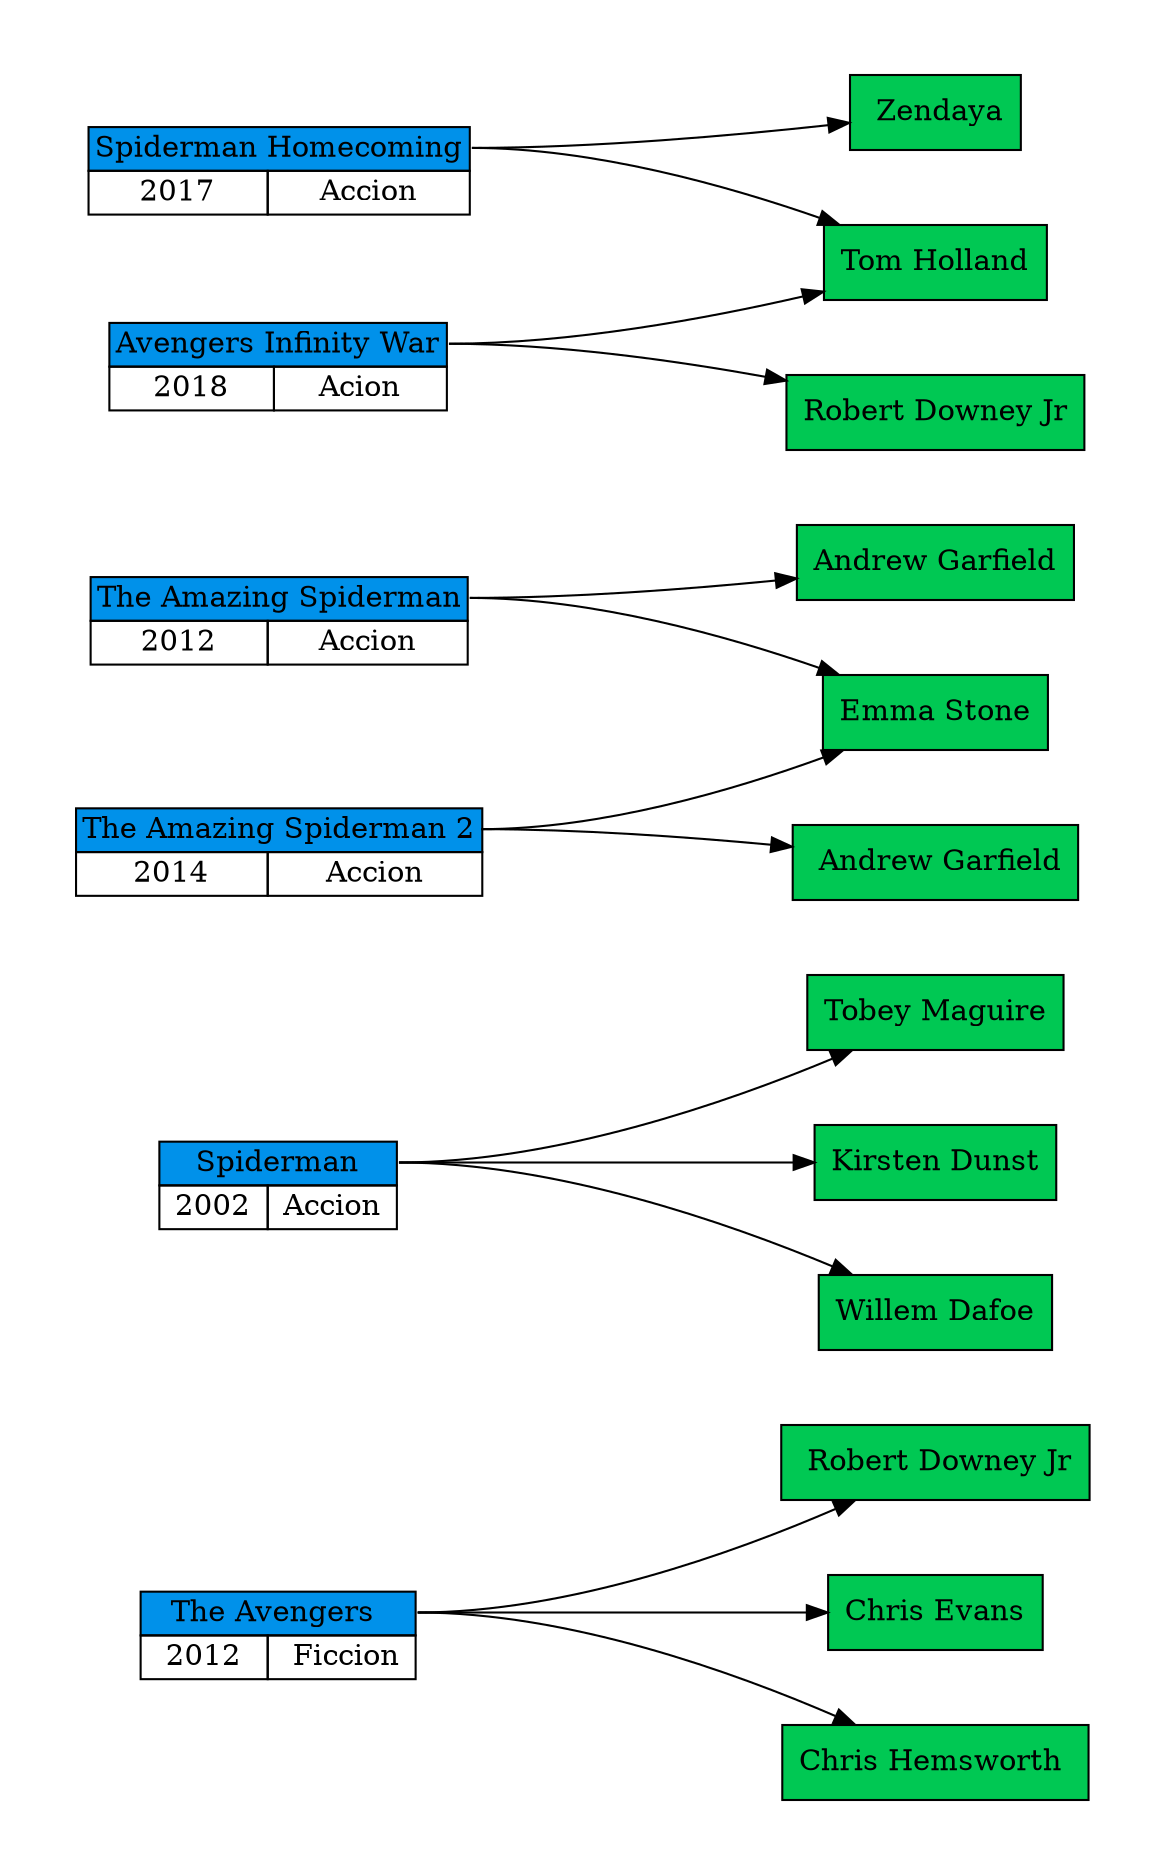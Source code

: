 
    digraph main {
        graph [pad="0.5", nodesep="0.5", ranksep="2"];
        node [shape=plain]
        rankdir=LR;

    
nodo1 [label=<
        <table border="0" cellborder="1" cellspacing="0">
        <tr><td bgcolor="#0091ea" port="p1" colspan="2">The Avengers </td></tr>
        <tr><td>  2012  </td><td>  Ficcion </td></tr>
        </table>>];


nodo2 [label=<
        <table border="0" cellborder="1" cellspacing="0">
        <tr><td bgcolor="#0091ea" port="p1" colspan="2">Spiderman</td></tr>
        <tr><td> 2002 </td><td> Accion </td></tr>
        </table>>];


nodo3 [label=<
        <table border="0" cellborder="1" cellspacing="0">
        <tr><td bgcolor="#0091ea" port="p1" colspan="2">The Amazing Spiderman</td></tr>
        <tr><td> 2012 </td><td> Accion </td></tr>
        </table>>];


nodo4 [label=<
        <table border="0" cellborder="1" cellspacing="0">
        <tr><td bgcolor="#0091ea" port="p1" colspan="2">The Amazing Spiderman 2</td></tr>
        <tr><td> 2014 </td><td> Accion </td></tr>
        </table>>];


nodo5 [label=<
        <table border="0" cellborder="1" cellspacing="0">
        <tr><td bgcolor="#0091ea" port="p1" colspan="2">Spiderman Homecoming</td></tr>
        <tr><td> 2017 </td><td> Accion </td></tr>
        </table>>];


nodo6 [label=<
        <table border="0" cellborder="1" cellspacing="0">
        <tr><td bgcolor="#0091ea" port="p1" colspan="2">Avengers Infinity War</td></tr>
        <tr><td> 2018 </td><td> Acion </td></tr>
        </table>>];

node [shape=box, style=filled, fillcolor="#00c853"]	" Robert Downey Jr"
	"Chris Evans"
	"Chris Hemsworth "
	"Tobey Maguire"
	"Kirsten Dunst"
	"Willem Dafoe"
	"Andrew Garfield"
	"Emma Stone"
	" Andrew Garfield"
	"Emma Stone"
	"Tom Holland"
	" Zendaya"
	"Robert Downey Jr"
	"Tom Holland"
	nodo1:p1 -> " Robert Downey Jr";
	nodo1:p1 -> "Chris Evans";
	nodo1:p1 -> "Chris Hemsworth ";
	nodo2:p1 -> "Tobey Maguire";
	nodo2:p1 -> "Kirsten Dunst";
	nodo2:p1 -> "Willem Dafoe";
	nodo3:p1 -> "Andrew Garfield";
	nodo3:p1 -> "Emma Stone";
	nodo4:p1 -> " Andrew Garfield";
	nodo4:p1 -> "Emma Stone";
	nodo5:p1 -> "Tom Holland";
	nodo5:p1 -> " Zendaya";
	nodo6:p1 -> "Robert Downey Jr";
	nodo6:p1 -> "Tom Holland";
}